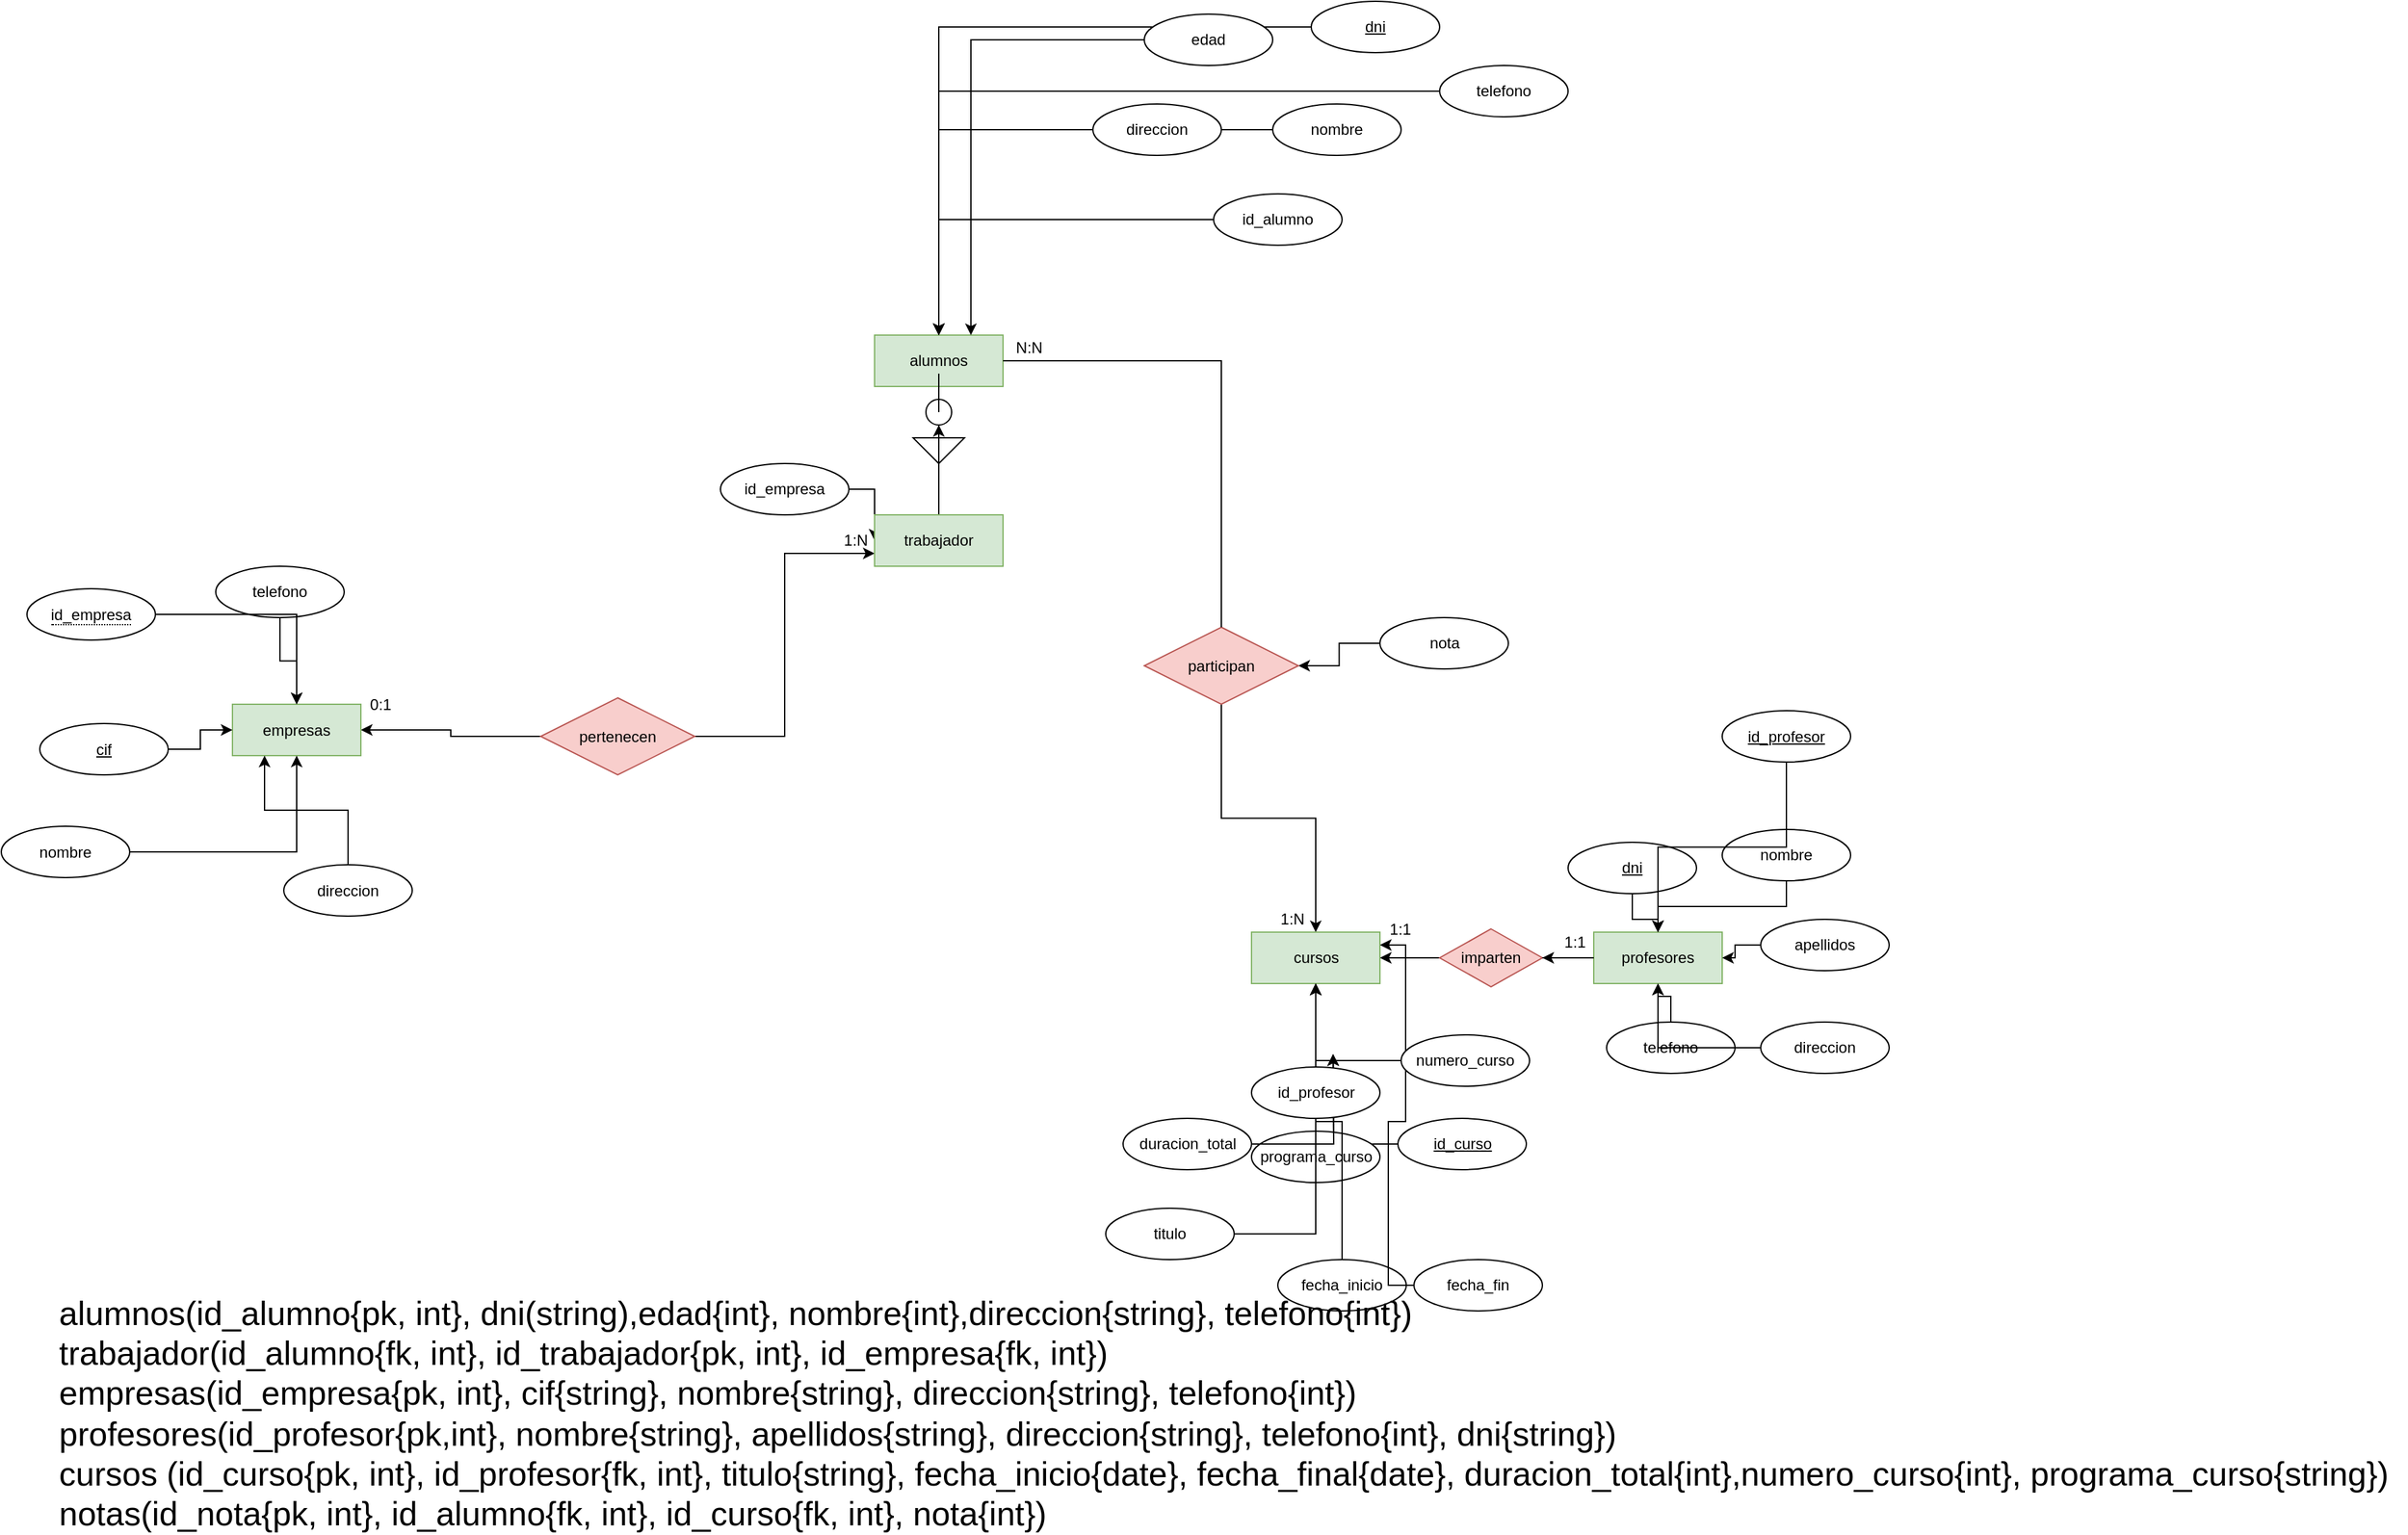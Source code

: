 <mxfile version="15.4.0" type="device"><diagram id="r9_zpXGubyj1sjgM2ytc" name="Página-1"><mxGraphModel dx="3422" dy="2687" grid="1" gridSize="10" guides="1" tooltips="1" connect="1" arrows="1" fold="1" page="1" pageScale="1" pageWidth="827" pageHeight="1169" math="0" shadow="0"><root><mxCell id="0"/><mxCell id="1" parent="0"/><mxCell id="OQ48_g2nGKnWqP8OsbG5-4" style="edgeStyle=orthogonalEdgeStyle;rounded=0;orthogonalLoop=1;jettySize=auto;html=1;startArrow=none;" parent="1" source="OQ48_g2nGKnWqP8OsbG5-74" target="OQ48_g2nGKnWqP8OsbG5-2" edge="1"><mxGeometry relative="1" as="geometry"/></mxCell><mxCell id="OQ48_g2nGKnWqP8OsbG5-25" style="edgeStyle=orthogonalEdgeStyle;rounded=0;orthogonalLoop=1;jettySize=auto;html=1;startArrow=none;" parent="1" source="OQ48_g2nGKnWqP8OsbG5-70" target="OQ48_g2nGKnWqP8OsbG5-16" edge="1"><mxGeometry relative="1" as="geometry"/></mxCell><mxCell id="OQ48_g2nGKnWqP8OsbG5-1" value="alumnos" style="whiteSpace=wrap;html=1;align=center;fillColor=#d5e8d4;strokeColor=#82b366;" parent="1" vertex="1"><mxGeometry x="50" y="20" width="100" height="40" as="geometry"/></mxCell><mxCell id="OQ48_g2nGKnWqP8OsbG5-2" value="cursos" style="whiteSpace=wrap;html=1;align=center;fillColor=#d5e8d4;strokeColor=#82b366;" parent="1" vertex="1"><mxGeometry x="343.5" y="485" width="100" height="40" as="geometry"/></mxCell><mxCell id="OQ48_g2nGKnWqP8OsbG5-5" style="edgeStyle=orthogonalEdgeStyle;rounded=0;orthogonalLoop=1;jettySize=auto;html=1;startArrow=none;" parent="1" source="OQ48_g2nGKnWqP8OsbG5-88" target="OQ48_g2nGKnWqP8OsbG5-2" edge="1"><mxGeometry relative="1" as="geometry"/></mxCell><mxCell id="OQ48_g2nGKnWqP8OsbG5-90" style="edgeStyle=orthogonalEdgeStyle;rounded=0;orthogonalLoop=1;jettySize=auto;html=1;" parent="1" source="OQ48_g2nGKnWqP8OsbG5-3" target="OQ48_g2nGKnWqP8OsbG5-88" edge="1"><mxGeometry relative="1" as="geometry"/></mxCell><mxCell id="OQ48_g2nGKnWqP8OsbG5-3" value="profesores" style="whiteSpace=wrap;html=1;align=center;fillColor=#d5e8d4;strokeColor=#82b366;" parent="1" vertex="1"><mxGeometry x="610" y="485" width="100" height="40" as="geometry"/></mxCell><mxCell id="OQ48_g2nGKnWqP8OsbG5-11" style="edgeStyle=orthogonalEdgeStyle;rounded=0;orthogonalLoop=1;jettySize=auto;html=1;" parent="1" source="OQ48_g2nGKnWqP8OsbG5-6" target="OQ48_g2nGKnWqP8OsbG5-3" edge="1"><mxGeometry relative="1" as="geometry"/></mxCell><mxCell id="OQ48_g2nGKnWqP8OsbG5-6" value="telefono" style="ellipse;whiteSpace=wrap;html=1;align=center;" parent="1" vertex="1"><mxGeometry x="620" y="555" width="100" height="40" as="geometry"/></mxCell><mxCell id="OQ48_g2nGKnWqP8OsbG5-15" style="edgeStyle=orthogonalEdgeStyle;rounded=0;orthogonalLoop=1;jettySize=auto;html=1;" parent="1" source="OQ48_g2nGKnWqP8OsbG5-7" target="OQ48_g2nGKnWqP8OsbG5-3" edge="1"><mxGeometry relative="1" as="geometry"/></mxCell><mxCell id="OQ48_g2nGKnWqP8OsbG5-7" value="direccion" style="ellipse;whiteSpace=wrap;html=1;align=center;" parent="1" vertex="1"><mxGeometry x="740" y="555" width="100" height="40" as="geometry"/></mxCell><mxCell id="OQ48_g2nGKnWqP8OsbG5-12" style="edgeStyle=orthogonalEdgeStyle;rounded=0;orthogonalLoop=1;jettySize=auto;html=1;" parent="1" source="OQ48_g2nGKnWqP8OsbG5-8" target="OQ48_g2nGKnWqP8OsbG5-3" edge="1"><mxGeometry relative="1" as="geometry"/></mxCell><mxCell id="OQ48_g2nGKnWqP8OsbG5-8" value="apellidos" style="ellipse;whiteSpace=wrap;html=1;align=center;" parent="1" vertex="1"><mxGeometry x="740" y="475" width="100" height="40" as="geometry"/></mxCell><mxCell id="OQ48_g2nGKnWqP8OsbG5-14" style="edgeStyle=orthogonalEdgeStyle;rounded=0;orthogonalLoop=1;jettySize=auto;html=1;" parent="1" source="OQ48_g2nGKnWqP8OsbG5-9" target="OQ48_g2nGKnWqP8OsbG5-3" edge="1"><mxGeometry relative="1" as="geometry"/></mxCell><mxCell id="OQ48_g2nGKnWqP8OsbG5-9" value="nombre" style="ellipse;whiteSpace=wrap;html=1;align=center;" parent="1" vertex="1"><mxGeometry x="710" y="405" width="100" height="40" as="geometry"/></mxCell><mxCell id="OQ48_g2nGKnWqP8OsbG5-13" style="edgeStyle=orthogonalEdgeStyle;rounded=0;orthogonalLoop=1;jettySize=auto;html=1;" parent="1" source="OQ48_g2nGKnWqP8OsbG5-10" target="OQ48_g2nGKnWqP8OsbG5-3" edge="1"><mxGeometry relative="1" as="geometry"/></mxCell><mxCell id="OQ48_g2nGKnWqP8OsbG5-10" value="&lt;u&gt;dni&lt;/u&gt;" style="ellipse;whiteSpace=wrap;html=1;align=center;" parent="1" vertex="1"><mxGeometry x="590" y="415" width="100" height="40" as="geometry"/></mxCell><mxCell id="OQ48_g2nGKnWqP8OsbG5-16" value="empresas" style="whiteSpace=wrap;html=1;align=center;fillColor=#d5e8d4;strokeColor=#82b366;" parent="1" vertex="1"><mxGeometry x="-450" y="307.5" width="100" height="40" as="geometry"/></mxCell><mxCell id="OQ48_g2nGKnWqP8OsbG5-23" style="edgeStyle=orthogonalEdgeStyle;rounded=0;orthogonalLoop=1;jettySize=auto;html=1;" parent="1" source="OQ48_g2nGKnWqP8OsbG5-17" target="OQ48_g2nGKnWqP8OsbG5-16" edge="1"><mxGeometry relative="1" as="geometry"/></mxCell><mxCell id="OQ48_g2nGKnWqP8OsbG5-17" value="&lt;u&gt;cif&lt;/u&gt;" style="ellipse;whiteSpace=wrap;html=1;align=center;" parent="1" vertex="1"><mxGeometry x="-600" y="322.5" width="100" height="40" as="geometry"/></mxCell><mxCell id="OQ48_g2nGKnWqP8OsbG5-24" style="edgeStyle=orthogonalEdgeStyle;rounded=0;orthogonalLoop=1;jettySize=auto;html=1;" parent="1" source="OQ48_g2nGKnWqP8OsbG5-18" target="OQ48_g2nGKnWqP8OsbG5-16" edge="1"><mxGeometry relative="1" as="geometry"/></mxCell><mxCell id="OQ48_g2nGKnWqP8OsbG5-18" value="telefono" style="ellipse;whiteSpace=wrap;html=1;align=center;" parent="1" vertex="1"><mxGeometry x="-463" y="200" width="100" height="40" as="geometry"/></mxCell><mxCell id="OQ48_g2nGKnWqP8OsbG5-22" style="edgeStyle=orthogonalEdgeStyle;rounded=0;orthogonalLoop=1;jettySize=auto;html=1;" parent="1" source="OQ48_g2nGKnWqP8OsbG5-19" target="OQ48_g2nGKnWqP8OsbG5-16" edge="1"><mxGeometry relative="1" as="geometry"/></mxCell><mxCell id="OQ48_g2nGKnWqP8OsbG5-19" value="nombre" style="ellipse;whiteSpace=wrap;html=1;align=center;" parent="1" vertex="1"><mxGeometry x="-630" y="402.5" width="100" height="40" as="geometry"/></mxCell><mxCell id="OQ48_g2nGKnWqP8OsbG5-21" style="edgeStyle=orthogonalEdgeStyle;rounded=0;orthogonalLoop=1;jettySize=auto;html=1;entryX=0.25;entryY=1;entryDx=0;entryDy=0;" parent="1" source="OQ48_g2nGKnWqP8OsbG5-20" target="OQ48_g2nGKnWqP8OsbG5-16" edge="1"><mxGeometry relative="1" as="geometry"/></mxCell><mxCell id="OQ48_g2nGKnWqP8OsbG5-20" value="direccion" style="ellipse;whiteSpace=wrap;html=1;align=center;" parent="1" vertex="1"><mxGeometry x="-410" y="432.5" width="100" height="40" as="geometry"/></mxCell><mxCell id="OQ48_g2nGKnWqP8OsbG5-34" style="edgeStyle=orthogonalEdgeStyle;rounded=0;orthogonalLoop=1;jettySize=auto;html=1;" parent="1" source="OQ48_g2nGKnWqP8OsbG5-26" target="OQ48_g2nGKnWqP8OsbG5-1" edge="1"><mxGeometry relative="1" as="geometry"/></mxCell><mxCell id="OQ48_g2nGKnWqP8OsbG5-26" value="&lt;u&gt;dni&lt;/u&gt;" style="ellipse;whiteSpace=wrap;html=1;align=center;" parent="1" vertex="1"><mxGeometry x="390" y="-240" width="100" height="40" as="geometry"/></mxCell><mxCell id="OQ48_g2nGKnWqP8OsbG5-35" style="edgeStyle=orthogonalEdgeStyle;rounded=0;orthogonalLoop=1;jettySize=auto;html=1;" parent="1" source="OQ48_g2nGKnWqP8OsbG5-27" target="OQ48_g2nGKnWqP8OsbG5-1" edge="1"><mxGeometry relative="1" as="geometry"/></mxCell><mxCell id="OQ48_g2nGKnWqP8OsbG5-27" value="telefono" style="ellipse;whiteSpace=wrap;html=1;align=center;" parent="1" vertex="1"><mxGeometry x="490" y="-190" width="100" height="40" as="geometry"/></mxCell><mxCell id="OQ48_g2nGKnWqP8OsbG5-32" style="edgeStyle=orthogonalEdgeStyle;rounded=0;orthogonalLoop=1;jettySize=auto;html=1;" parent="1" source="OQ48_g2nGKnWqP8OsbG5-28" target="OQ48_g2nGKnWqP8OsbG5-1" edge="1"><mxGeometry relative="1" as="geometry"/></mxCell><mxCell id="OQ48_g2nGKnWqP8OsbG5-28" value="nombre" style="ellipse;whiteSpace=wrap;html=1;align=center;" parent="1" vertex="1"><mxGeometry x="360" y="-160" width="100" height="40" as="geometry"/></mxCell><mxCell id="OQ48_g2nGKnWqP8OsbG5-31" style="edgeStyle=orthogonalEdgeStyle;rounded=0;orthogonalLoop=1;jettySize=auto;html=1;" parent="1" source="OQ48_g2nGKnWqP8OsbG5-29" target="OQ48_g2nGKnWqP8OsbG5-1" edge="1"><mxGeometry relative="1" as="geometry"/></mxCell><mxCell id="OQ48_g2nGKnWqP8OsbG5-29" value="direccion" style="ellipse;whiteSpace=wrap;html=1;align=center;" parent="1" vertex="1"><mxGeometry x="220" y="-160" width="100" height="40" as="geometry"/></mxCell><mxCell id="OQ48_g2nGKnWqP8OsbG5-33" style="edgeStyle=orthogonalEdgeStyle;rounded=0;orthogonalLoop=1;jettySize=auto;html=1;entryX=0.75;entryY=0;entryDx=0;entryDy=0;" parent="1" source="OQ48_g2nGKnWqP8OsbG5-30" target="OQ48_g2nGKnWqP8OsbG5-1" edge="1"><mxGeometry relative="1" as="geometry"/></mxCell><mxCell id="OQ48_g2nGKnWqP8OsbG5-30" value="edad" style="ellipse;whiteSpace=wrap;html=1;align=center;" parent="1" vertex="1"><mxGeometry x="260" y="-230" width="100" height="40" as="geometry"/></mxCell><mxCell id="OQ48_g2nGKnWqP8OsbG5-48" style="edgeStyle=orthogonalEdgeStyle;rounded=0;orthogonalLoop=1;jettySize=auto;html=1;" parent="1" source="OQ48_g2nGKnWqP8OsbG5-36" edge="1"><mxGeometry relative="1" as="geometry"><mxPoint x="407" y="580" as="targetPoint"/></mxGeometry></mxCell><mxCell id="OQ48_g2nGKnWqP8OsbG5-36" value="&lt;u&gt;id_curso&lt;/u&gt;" style="ellipse;whiteSpace=wrap;html=1;align=center;" parent="1" vertex="1"><mxGeometry x="457.5" y="630" width="100" height="40" as="geometry"/></mxCell><mxCell id="OQ48_g2nGKnWqP8OsbG5-49" style="edgeStyle=orthogonalEdgeStyle;rounded=0;orthogonalLoop=1;jettySize=auto;html=1;" parent="1" source="OQ48_g2nGKnWqP8OsbG5-37" edge="1"><mxGeometry relative="1" as="geometry"><mxPoint x="407" y="580" as="targetPoint"/></mxGeometry></mxCell><mxCell id="OQ48_g2nGKnWqP8OsbG5-37" value="programa_curso" style="ellipse;whiteSpace=wrap;html=1;align=center;" parent="1" vertex="1"><mxGeometry x="343.5" y="640" width="100" height="40" as="geometry"/></mxCell><mxCell id="OQ48_g2nGKnWqP8OsbG5-50" style="edgeStyle=orthogonalEdgeStyle;rounded=0;orthogonalLoop=1;jettySize=auto;html=1;" parent="1" source="OQ48_g2nGKnWqP8OsbG5-38" edge="1"><mxGeometry relative="1" as="geometry"><mxPoint x="407" y="580" as="targetPoint"/></mxGeometry></mxCell><mxCell id="OQ48_g2nGKnWqP8OsbG5-38" value="duracion_total" style="ellipse;whiteSpace=wrap;html=1;align=center;" parent="1" vertex="1"><mxGeometry x="243.5" y="630" width="100" height="40" as="geometry"/></mxCell><mxCell id="OQ48_g2nGKnWqP8OsbG5-51" style="edgeStyle=orthogonalEdgeStyle;rounded=0;orthogonalLoop=1;jettySize=auto;html=1;" parent="1" source="OQ48_g2nGKnWqP8OsbG5-39" target="OQ48_g2nGKnWqP8OsbG5-2" edge="1"><mxGeometry relative="1" as="geometry"/></mxCell><mxCell id="OQ48_g2nGKnWqP8OsbG5-39" value="titulo" style="ellipse;whiteSpace=wrap;html=1;align=center;" parent="1" vertex="1"><mxGeometry x="230" y="700" width="100" height="40" as="geometry"/></mxCell><mxCell id="OQ48_g2nGKnWqP8OsbG5-52" style="edgeStyle=orthogonalEdgeStyle;rounded=0;orthogonalLoop=1;jettySize=auto;html=1;" parent="1" source="OQ48_g2nGKnWqP8OsbG5-40" target="OQ48_g2nGKnWqP8OsbG5-2" edge="1"><mxGeometry relative="1" as="geometry"/></mxCell><mxCell id="OQ48_g2nGKnWqP8OsbG5-40" value="fecha_inicio" style="ellipse;whiteSpace=wrap;html=1;align=center;" parent="1" vertex="1"><mxGeometry x="364" y="740" width="100" height="40" as="geometry"/></mxCell><mxCell id="OQ48_g2nGKnWqP8OsbG5-53" style="edgeStyle=orthogonalEdgeStyle;rounded=0;orthogonalLoop=1;jettySize=auto;html=1;entryX=1;entryY=0.25;entryDx=0;entryDy=0;" parent="1" source="OQ48_g2nGKnWqP8OsbG5-41" target="OQ48_g2nGKnWqP8OsbG5-2" edge="1"><mxGeometry relative="1" as="geometry"><mxPoint x="460" y="485" as="targetPoint"/></mxGeometry></mxCell><mxCell id="OQ48_g2nGKnWqP8OsbG5-41" value="fecha_fin" style="ellipse;whiteSpace=wrap;html=1;align=center;" parent="1" vertex="1"><mxGeometry x="470" y="740" width="100" height="40" as="geometry"/></mxCell><mxCell id="OQ48_g2nGKnWqP8OsbG5-46" style="edgeStyle=orthogonalEdgeStyle;rounded=0;orthogonalLoop=1;jettySize=auto;html=1;" parent="1" source="OQ48_g2nGKnWqP8OsbG5-42" target="OQ48_g2nGKnWqP8OsbG5-2" edge="1"><mxGeometry relative="1" as="geometry"/></mxCell><mxCell id="OQ48_g2nGKnWqP8OsbG5-42" value="numero_curso" style="ellipse;whiteSpace=wrap;html=1;align=center;" parent="1" vertex="1"><mxGeometry x="460" y="565" width="100" height="40" as="geometry"/></mxCell><mxCell id="OQ48_g2nGKnWqP8OsbG5-47" style="edgeStyle=orthogonalEdgeStyle;rounded=0;orthogonalLoop=1;jettySize=auto;html=1;" parent="1" source="OQ48_g2nGKnWqP8OsbG5-43" target="OQ48_g2nGKnWqP8OsbG5-2" edge="1"><mxGeometry relative="1" as="geometry"/></mxCell><mxCell id="OQ48_g2nGKnWqP8OsbG5-43" value="id_profesor" style="ellipse;whiteSpace=wrap;html=1;align=center;" parent="1" vertex="1"><mxGeometry x="343.5" y="590" width="100" height="40" as="geometry"/></mxCell><mxCell id="M2aPSUJ5oaaZwsedzcZe-11" style="edgeStyle=orthogonalEdgeStyle;rounded=0;orthogonalLoop=1;jettySize=auto;html=1;" edge="1" parent="1" source="OQ48_g2nGKnWqP8OsbG5-55" target="M2aPSUJ5oaaZwsedzcZe-8"><mxGeometry relative="1" as="geometry"/></mxCell><mxCell id="OQ48_g2nGKnWqP8OsbG5-55" value="id_empresa" style="ellipse;whiteSpace=wrap;html=1;align=center;" parent="1" vertex="1"><mxGeometry x="-70" y="120" width="100" height="40" as="geometry"/></mxCell><mxCell id="M2aPSUJ5oaaZwsedzcZe-28" style="edgeStyle=orthogonalEdgeStyle;rounded=0;orthogonalLoop=1;jettySize=auto;html=1;" edge="1" parent="1" source="OQ48_g2nGKnWqP8OsbG5-64" target="OQ48_g2nGKnWqP8OsbG5-74"><mxGeometry relative="1" as="geometry"/></mxCell><mxCell id="OQ48_g2nGKnWqP8OsbG5-64" value="nota" style="ellipse;whiteSpace=wrap;html=1;align=center;" parent="1" vertex="1"><mxGeometry x="443.5" y="240" width="100" height="40" as="geometry"/></mxCell><mxCell id="M2aPSUJ5oaaZwsedzcZe-13" style="edgeStyle=orthogonalEdgeStyle;rounded=0;orthogonalLoop=1;jettySize=auto;html=1;entryX=0;entryY=0.75;entryDx=0;entryDy=0;" edge="1" parent="1" source="OQ48_g2nGKnWqP8OsbG5-70" target="M2aPSUJ5oaaZwsedzcZe-8"><mxGeometry relative="1" as="geometry"/></mxCell><mxCell id="OQ48_g2nGKnWqP8OsbG5-70" value="pertenecen" style="shape=rhombus;perimeter=rhombusPerimeter;whiteSpace=wrap;html=1;align=center;fillColor=#f8cecc;strokeColor=#b85450;" parent="1" vertex="1"><mxGeometry x="-210" y="302.5" width="120" height="60" as="geometry"/></mxCell><mxCell id="OQ48_g2nGKnWqP8OsbG5-72" value="0:1" style="text;html=1;resizable=0;autosize=1;align=center;verticalAlign=middle;points=[];fillColor=none;strokeColor=none;rounded=0;" parent="1" vertex="1"><mxGeometry x="-350" y="297.5" width="30" height="20" as="geometry"/></mxCell><mxCell id="OQ48_g2nGKnWqP8OsbG5-73" value="1:N" style="text;html=1;resizable=0;autosize=1;align=center;verticalAlign=middle;points=[];fillColor=none;strokeColor=none;rounded=0;" parent="1" vertex="1"><mxGeometry x="20" y="170" width="30" height="20" as="geometry"/></mxCell><mxCell id="OQ48_g2nGKnWqP8OsbG5-74" value="participan" style="shape=rhombus;perimeter=rhombusPerimeter;whiteSpace=wrap;html=1;align=center;fillColor=#f8cecc;strokeColor=#b85450;" parent="1" vertex="1"><mxGeometry x="260" y="247.5" width="120" height="60" as="geometry"/></mxCell><mxCell id="OQ48_g2nGKnWqP8OsbG5-75" value="" style="edgeStyle=orthogonalEdgeStyle;rounded=0;orthogonalLoop=1;jettySize=auto;html=1;endArrow=none;" parent="1" source="OQ48_g2nGKnWqP8OsbG5-1" target="OQ48_g2nGKnWqP8OsbG5-74" edge="1"><mxGeometry relative="1" as="geometry"><mxPoint x="150" y="340" as="sourcePoint"/><mxPoint x="393.5" y="485" as="targetPoint"/></mxGeometry></mxCell><mxCell id="OQ48_g2nGKnWqP8OsbG5-78" value="1:N" style="text;html=1;resizable=0;autosize=1;align=center;verticalAlign=middle;points=[];fillColor=none;strokeColor=none;rounded=0;" parent="1" vertex="1"><mxGeometry x="360" y="465" width="30" height="20" as="geometry"/></mxCell><mxCell id="OQ48_g2nGKnWqP8OsbG5-79" value="N:N" style="text;html=1;resizable=0;autosize=1;align=center;verticalAlign=middle;points=[];fillColor=none;strokeColor=none;rounded=0;" parent="1" vertex="1"><mxGeometry x="150" y="20" width="40" height="20" as="geometry"/></mxCell><mxCell id="OQ48_g2nGKnWqP8OsbG5-88" value="imparten" style="shape=rhombus;perimeter=rhombusPerimeter;whiteSpace=wrap;html=1;align=center;fillColor=#f8cecc;strokeColor=#b85450;" parent="1" vertex="1"><mxGeometry x="490" y="482.5" width="80" height="45" as="geometry"/></mxCell><mxCell id="OQ48_g2nGKnWqP8OsbG5-89" value="" style="edgeStyle=orthogonalEdgeStyle;rounded=0;orthogonalLoop=1;jettySize=auto;html=1;endArrow=none;" parent="1" source="OQ48_g2nGKnWqP8OsbG5-3" target="OQ48_g2nGKnWqP8OsbG5-88" edge="1"><mxGeometry relative="1" as="geometry"><mxPoint x="610" y="505" as="sourcePoint"/><mxPoint x="443.5" y="505" as="targetPoint"/></mxGeometry></mxCell><mxCell id="OQ48_g2nGKnWqP8OsbG5-91" value="1:1" style="text;html=1;resizable=0;autosize=1;align=center;verticalAlign=middle;points=[];fillColor=none;strokeColor=none;rounded=0;" parent="1" vertex="1"><mxGeometry x="580" y="482.5" width="30" height="20" as="geometry"/></mxCell><mxCell id="OQ48_g2nGKnWqP8OsbG5-92" value="1:1" style="text;html=1;resizable=0;autosize=1;align=center;verticalAlign=middle;points=[];fillColor=none;strokeColor=none;rounded=0;" parent="1" vertex="1"><mxGeometry x="443.5" y="472.5" width="30" height="20" as="geometry"/></mxCell><mxCell id="M2aPSUJ5oaaZwsedzcZe-3" value="" style="triangle;whiteSpace=wrap;html=1;rotation=90;" vertex="1" parent="1"><mxGeometry x="90" y="90" width="20" height="40" as="geometry"/></mxCell><mxCell id="M2aPSUJ5oaaZwsedzcZe-4" value="" style="edgeStyle=orthogonalEdgeStyle;rounded=0;orthogonalLoop=1;jettySize=auto;html=1;endArrow=none;startArrow=none;" edge="1" parent="1" source="M2aPSUJ5oaaZwsedzcZe-6" target="M2aPSUJ5oaaZwsedzcZe-3"><mxGeometry relative="1" as="geometry"><mxPoint x="100" y="60" as="sourcePoint"/><mxPoint x="100" y="485" as="targetPoint"/></mxGeometry></mxCell><mxCell id="M2aPSUJ5oaaZwsedzcZe-6" value="" style="ellipse;whiteSpace=wrap;html=1;aspect=fixed;" vertex="1" parent="1"><mxGeometry x="90" y="70" width="20" height="20" as="geometry"/></mxCell><mxCell id="M2aPSUJ5oaaZwsedzcZe-7" value="" style="edgeStyle=orthogonalEdgeStyle;rounded=0;orthogonalLoop=1;jettySize=auto;html=1;endArrow=none;" edge="1" parent="1" source="OQ48_g2nGKnWqP8OsbG5-1" target="M2aPSUJ5oaaZwsedzcZe-6"><mxGeometry relative="1" as="geometry"><mxPoint x="100" y="60" as="sourcePoint"/><mxPoint x="100" y="100" as="targetPoint"/></mxGeometry></mxCell><mxCell id="M2aPSUJ5oaaZwsedzcZe-10" value="" style="edgeStyle=orthogonalEdgeStyle;rounded=0;orthogonalLoop=1;jettySize=auto;html=1;" edge="1" parent="1" source="M2aPSUJ5oaaZwsedzcZe-8" target="M2aPSUJ5oaaZwsedzcZe-6"><mxGeometry relative="1" as="geometry"/></mxCell><mxCell id="M2aPSUJ5oaaZwsedzcZe-8" value="trabajador" style="whiteSpace=wrap;html=1;align=center;fillColor=#d5e8d4;strokeColor=#82b366;" vertex="1" parent="1"><mxGeometry x="50" y="160" width="100" height="40" as="geometry"/></mxCell><mxCell id="M2aPSUJ5oaaZwsedzcZe-14" value="&lt;font style=&quot;font-size: 26px&quot;&gt;alumnos(id_alumno{pk, int}, dni(string),edad{int}, nombre{int},direccion{string}, telefono{int})&lt;br&gt;trabajador(id_alumno{fk, int}, id_trabajador{pk, int}, id_empresa{fk, int})&lt;br&gt;empresas(id_empresa{pk, int}, cif{string}, nombre{string}, direccion{string}, telefono{int})&lt;br&gt;profesores(id_profesor{pk,int}, nombre{string}, apellidos{string}, direccion{string}, telefono{int}, dni{string})&lt;br&gt;cursos (id_curso{pk, int}, id_profesor{fk, int}, titulo{string}, fecha_inicio{date}, fecha_final{date}, duracion_total{int},numero_curso{int}, programa_curso{string})&lt;br&gt;notas(id_nota{pk, int}, id_alumno{fk, int}, id_curso{fk, int}, nota{int})&lt;br&gt;&lt;/font&gt;" style="text;html=1;resizable=0;autosize=1;align=left;verticalAlign=middle;points=[];fillColor=none;strokeColor=none;rounded=0;" vertex="1" parent="1"><mxGeometry x="-587" y="805" width="1830" height="110" as="geometry"/></mxCell><mxCell id="M2aPSUJ5oaaZwsedzcZe-16" style="edgeStyle=orthogonalEdgeStyle;rounded=0;orthogonalLoop=1;jettySize=auto;html=1;" edge="1" parent="1" source="M2aPSUJ5oaaZwsedzcZe-15" target="OQ48_g2nGKnWqP8OsbG5-1"><mxGeometry relative="1" as="geometry"/></mxCell><mxCell id="M2aPSUJ5oaaZwsedzcZe-15" value="id_alumno" style="ellipse;whiteSpace=wrap;html=1;align=center;" vertex="1" parent="1"><mxGeometry x="314" y="-90" width="100" height="40" as="geometry"/></mxCell><mxCell id="M2aPSUJ5oaaZwsedzcZe-21" style="edgeStyle=orthogonalEdgeStyle;rounded=0;orthogonalLoop=1;jettySize=auto;html=1;" edge="1" parent="1" source="M2aPSUJ5oaaZwsedzcZe-20" target="OQ48_g2nGKnWqP8OsbG5-16"><mxGeometry relative="1" as="geometry"/></mxCell><mxCell id="M2aPSUJ5oaaZwsedzcZe-20" value="&lt;span style=&quot;border-bottom: 1px dotted&quot;&gt;id_empresa&lt;/span&gt;" style="ellipse;whiteSpace=wrap;html=1;align=center;" vertex="1" parent="1"><mxGeometry x="-610" y="217.5" width="100" height="40" as="geometry"/></mxCell><mxCell id="M2aPSUJ5oaaZwsedzcZe-23" style="edgeStyle=orthogonalEdgeStyle;rounded=0;orthogonalLoop=1;jettySize=auto;html=1;" edge="1" parent="1" source="M2aPSUJ5oaaZwsedzcZe-22" target="OQ48_g2nGKnWqP8OsbG5-3"><mxGeometry relative="1" as="geometry"/></mxCell><mxCell id="M2aPSUJ5oaaZwsedzcZe-22" value="&lt;u&gt;id_profesor&lt;/u&gt;" style="ellipse;whiteSpace=wrap;html=1;align=center;" vertex="1" parent="1"><mxGeometry x="710" y="312.5" width="100" height="40" as="geometry"/></mxCell></root></mxGraphModel></diagram></mxfile>
